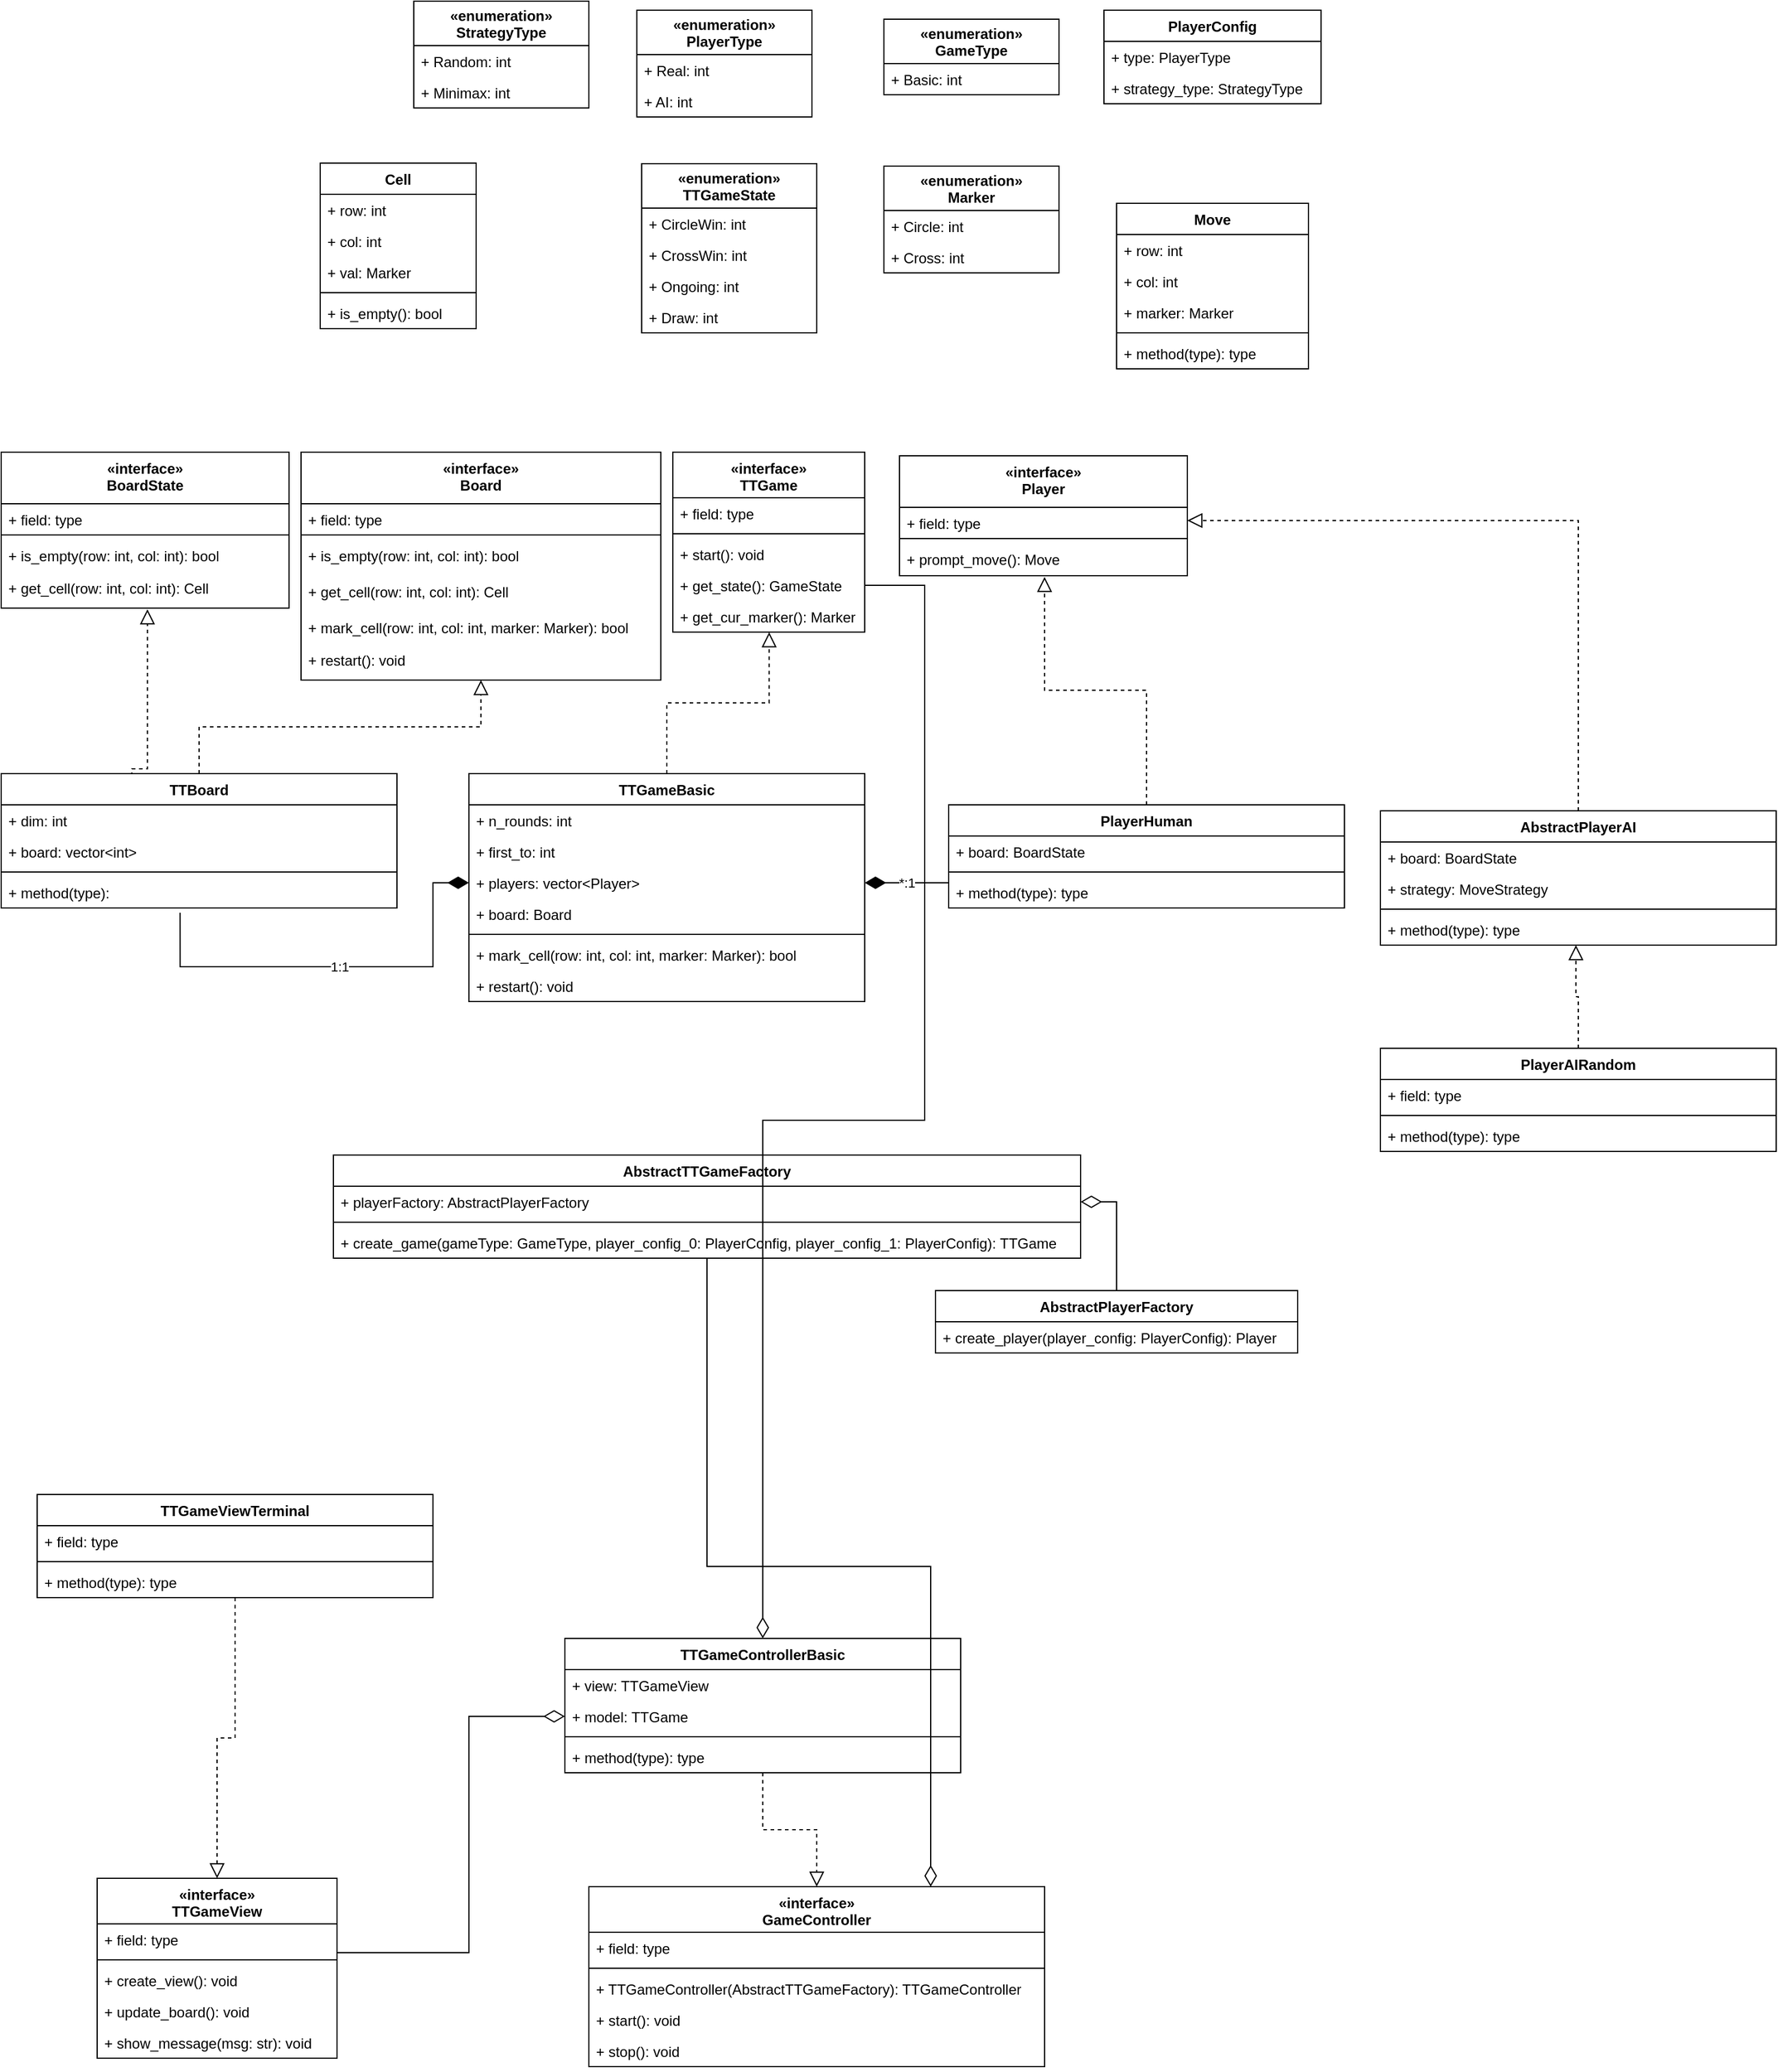 <mxfile version="10.6.7" type="device"><diagram id="muYtkYWCr4Nsxuu-1fmS" name="Page-1"><mxGraphModel dx="1394" dy="2560" grid="1" gridSize="10" guides="1" tooltips="1" connect="1" arrows="1" fold="1" page="1" pageScale="1" pageWidth="1169" pageHeight="1654" math="0" shadow="0"><root><mxCell id="0"/><mxCell id="1" parent="0"/><mxCell id="WsoBpdNlPGgva_0eNrBQ-16" value="«interface»&#10;Board" style="swimlane;fontStyle=1;align=center;verticalAlign=top;childLayout=stackLayout;horizontal=1;startSize=43;horizontalStack=0;resizeParent=1;resizeParentMax=0;resizeLast=0;collapsible=1;marginBottom=0;" vertex="1" parent="1"><mxGeometry x="260" y="11" width="300" height="190" as="geometry"/></mxCell><mxCell id="WsoBpdNlPGgva_0eNrBQ-17" value="+ field: type" style="text;strokeColor=none;fillColor=none;align=left;verticalAlign=top;spacingLeft=4;spacingRight=4;overflow=hidden;rotatable=0;points=[[0,0.5],[1,0.5]];portConstraint=eastwest;" vertex="1" parent="WsoBpdNlPGgva_0eNrBQ-16"><mxGeometry y="43" width="300" height="22" as="geometry"/></mxCell><mxCell id="WsoBpdNlPGgva_0eNrBQ-18" value="" style="line;strokeWidth=1;fillColor=none;align=left;verticalAlign=middle;spacingTop=-1;spacingLeft=3;spacingRight=3;rotatable=0;labelPosition=right;points=[];portConstraint=eastwest;" vertex="1" parent="WsoBpdNlPGgva_0eNrBQ-16"><mxGeometry y="65" width="300" height="8" as="geometry"/></mxCell><mxCell id="WsoBpdNlPGgva_0eNrBQ-109" value="+ is_empty(row: int, col: int): bool&#10;" style="text;strokeColor=none;fillColor=none;align=left;verticalAlign=top;spacingLeft=4;spacingRight=4;overflow=hidden;rotatable=0;points=[[0,0.5],[1,0.5]];portConstraint=eastwest;" vertex="1" parent="WsoBpdNlPGgva_0eNrBQ-16"><mxGeometry y="73" width="300" height="30" as="geometry"/></mxCell><mxCell id="WsoBpdNlPGgva_0eNrBQ-108" value="+ get_cell(row: int, col: int): Cell&#10;" style="text;strokeColor=none;fillColor=none;align=left;verticalAlign=top;spacingLeft=4;spacingRight=4;overflow=hidden;rotatable=0;points=[[0,0.5],[1,0.5]];portConstraint=eastwest;" vertex="1" parent="WsoBpdNlPGgva_0eNrBQ-16"><mxGeometry y="103" width="300" height="30" as="geometry"/></mxCell><mxCell id="WsoBpdNlPGgva_0eNrBQ-19" value="+ mark_cell(row: int, col: int, marker: Marker): bool&#10;" style="text;strokeColor=none;fillColor=none;align=left;verticalAlign=top;spacingLeft=4;spacingRight=4;overflow=hidden;rotatable=0;points=[[0,0.5],[1,0.5]];portConstraint=eastwest;" vertex="1" parent="WsoBpdNlPGgva_0eNrBQ-16"><mxGeometry y="133" width="300" height="27" as="geometry"/></mxCell><mxCell id="WsoBpdNlPGgva_0eNrBQ-35" value="+ restart(): void&#10;" style="text;strokeColor=none;fillColor=none;align=left;verticalAlign=top;spacingLeft=4;spacingRight=4;overflow=hidden;rotatable=0;points=[[0,0.5],[1,0.5]];portConstraint=eastwest;" vertex="1" parent="WsoBpdNlPGgva_0eNrBQ-16"><mxGeometry y="160" width="300" height="30" as="geometry"/></mxCell><mxCell id="WsoBpdNlPGgva_0eNrBQ-20" value="«enumeration»&#10;Marker" style="swimlane;fontStyle=1;childLayout=stackLayout;horizontal=1;startSize=37;fillColor=none;horizontalStack=0;resizeParent=1;resizeParentMax=0;resizeLast=0;collapsible=1;marginBottom=0;" vertex="1" parent="1"><mxGeometry x="746" y="-227.529" width="146" height="89" as="geometry"><mxRectangle x="540" y="22.471" width="150" height="37" as="alternateBounds"/></mxGeometry></mxCell><mxCell id="WsoBpdNlPGgva_0eNrBQ-21" value="+ Circle: int" style="text;strokeColor=none;fillColor=none;align=left;verticalAlign=top;spacingLeft=4;spacingRight=4;overflow=hidden;rotatable=0;points=[[0,0.5],[1,0.5]];portConstraint=eastwest;" vertex="1" parent="WsoBpdNlPGgva_0eNrBQ-20"><mxGeometry y="37" width="146" height="26" as="geometry"/></mxCell><mxCell id="WsoBpdNlPGgva_0eNrBQ-22" value="+ Cross: int" style="text;strokeColor=none;fillColor=none;align=left;verticalAlign=top;spacingLeft=4;spacingRight=4;overflow=hidden;rotatable=0;points=[[0,0.5],[1,0.5]];portConstraint=eastwest;" vertex="1" parent="WsoBpdNlPGgva_0eNrBQ-20"><mxGeometry y="63" width="146" height="26" as="geometry"/></mxCell><mxCell id="WsoBpdNlPGgva_0eNrBQ-48" style="edgeStyle=orthogonalEdgeStyle;rounded=0;orthogonalLoop=1;jettySize=auto;html=1;endArrow=block;endFill=0;strokeWidth=1;dashed=1;endSize=10;" edge="1" parent="1" source="WsoBpdNlPGgva_0eNrBQ-36" target="WsoBpdNlPGgva_0eNrBQ-16"><mxGeometry relative="1" as="geometry"/></mxCell><mxCell id="WsoBpdNlPGgva_0eNrBQ-107" style="edgeStyle=orthogonalEdgeStyle;rounded=0;orthogonalLoop=1;jettySize=auto;html=1;entryX=0.508;entryY=1.033;entryDx=0;entryDy=0;entryPerimeter=0;dashed=1;endArrow=block;endFill=0;endSize=10;strokeWidth=1;exitX=0.33;exitY=0.018;exitDx=0;exitDy=0;exitPerimeter=0;" edge="1" parent="1" source="WsoBpdNlPGgva_0eNrBQ-36" target="WsoBpdNlPGgva_0eNrBQ-96"><mxGeometry relative="1" as="geometry"><mxPoint x="175" y="520" as="sourcePoint"/><Array as="points"><mxPoint x="132" y="275"/></Array></mxGeometry></mxCell><mxCell id="WsoBpdNlPGgva_0eNrBQ-36" value="TTBoard" style="swimlane;fontStyle=1;align=center;verticalAlign=top;childLayout=stackLayout;horizontal=1;startSize=26;horizontalStack=0;resizeParent=1;resizeParentMax=0;resizeLast=0;collapsible=1;marginBottom=0;" vertex="1" parent="1"><mxGeometry x="10" y="279" width="330" height="112" as="geometry"/></mxCell><mxCell id="WsoBpdNlPGgva_0eNrBQ-37" value="+ dim: int&#10;" style="text;strokeColor=none;fillColor=none;align=left;verticalAlign=top;spacingLeft=4;spacingRight=4;overflow=hidden;rotatable=0;points=[[0,0.5],[1,0.5]];portConstraint=eastwest;" vertex="1" parent="WsoBpdNlPGgva_0eNrBQ-36"><mxGeometry y="26" width="330" height="26" as="geometry"/></mxCell><mxCell id="WsoBpdNlPGgva_0eNrBQ-51" value="+ board: vector&lt;int&gt;&#10;" style="text;strokeColor=none;fillColor=none;align=left;verticalAlign=top;spacingLeft=4;spacingRight=4;overflow=hidden;rotatable=0;points=[[0,0.5],[1,0.5]];portConstraint=eastwest;" vertex="1" parent="WsoBpdNlPGgva_0eNrBQ-36"><mxGeometry y="52" width="330" height="26" as="geometry"/></mxCell><mxCell id="WsoBpdNlPGgva_0eNrBQ-38" value="" style="line;strokeWidth=1;fillColor=none;align=left;verticalAlign=middle;spacingTop=-1;spacingLeft=3;spacingRight=3;rotatable=0;labelPosition=right;points=[];portConstraint=eastwest;" vertex="1" parent="WsoBpdNlPGgva_0eNrBQ-36"><mxGeometry y="78" width="330" height="8" as="geometry"/></mxCell><mxCell id="WsoBpdNlPGgva_0eNrBQ-41" value="+ method(type):" style="text;strokeColor=none;fillColor=none;align=left;verticalAlign=top;spacingLeft=4;spacingRight=4;overflow=hidden;rotatable=0;points=[[0,0.5],[1,0.5]];portConstraint=eastwest;" vertex="1" parent="WsoBpdNlPGgva_0eNrBQ-36"><mxGeometry y="86" width="330" height="26" as="geometry"/></mxCell><mxCell id="WsoBpdNlPGgva_0eNrBQ-43" value="«enumeration»&#10;TTGameState" style="swimlane;fontStyle=1;childLayout=stackLayout;horizontal=1;startSize=37;fillColor=none;horizontalStack=0;resizeParent=1;resizeParentMax=0;resizeLast=0;collapsible=1;marginBottom=0;" vertex="1" parent="1"><mxGeometry x="544" y="-229.5" width="146" height="141" as="geometry"><mxRectangle x="368" y="20.5" width="180" height="37" as="alternateBounds"/></mxGeometry></mxCell><mxCell id="WsoBpdNlPGgva_0eNrBQ-44" value="+ CircleWin: int" style="text;strokeColor=none;fillColor=none;align=left;verticalAlign=top;spacingLeft=4;spacingRight=4;overflow=hidden;rotatable=0;points=[[0,0.5],[1,0.5]];portConstraint=eastwest;" vertex="1" parent="WsoBpdNlPGgva_0eNrBQ-43"><mxGeometry y="37" width="146" height="26" as="geometry"/></mxCell><mxCell id="WsoBpdNlPGgva_0eNrBQ-45" value="+ CrossWin: int" style="text;strokeColor=none;fillColor=none;align=left;verticalAlign=top;spacingLeft=4;spacingRight=4;overflow=hidden;rotatable=0;points=[[0,0.5],[1,0.5]];portConstraint=eastwest;" vertex="1" parent="WsoBpdNlPGgva_0eNrBQ-43"><mxGeometry y="63" width="146" height="26" as="geometry"/></mxCell><mxCell id="WsoBpdNlPGgva_0eNrBQ-46" value="+ Ongoing: int" style="text;strokeColor=none;fillColor=none;align=left;verticalAlign=top;spacingLeft=4;spacingRight=4;overflow=hidden;rotatable=0;points=[[0,0.5],[1,0.5]];portConstraint=eastwest;" vertex="1" parent="WsoBpdNlPGgva_0eNrBQ-43"><mxGeometry y="89" width="146" height="26" as="geometry"/></mxCell><mxCell id="WsoBpdNlPGgva_0eNrBQ-47" value="+ Draw: int" style="text;strokeColor=none;fillColor=none;align=left;verticalAlign=top;spacingLeft=4;spacingRight=4;overflow=hidden;rotatable=0;points=[[0,0.5],[1,0.5]];portConstraint=eastwest;" vertex="1" parent="WsoBpdNlPGgva_0eNrBQ-43"><mxGeometry y="115" width="146" height="26" as="geometry"/></mxCell><mxCell id="WsoBpdNlPGgva_0eNrBQ-57" value="«interface»&#10;TTGame" style="swimlane;fontStyle=1;align=center;verticalAlign=top;childLayout=stackLayout;horizontal=1;startSize=38;horizontalStack=0;resizeParent=1;resizeParentMax=0;resizeLast=0;collapsible=1;marginBottom=0;" vertex="1" parent="1"><mxGeometry x="570" y="11" width="160" height="150" as="geometry"/></mxCell><mxCell id="WsoBpdNlPGgva_0eNrBQ-58" value="+ field: type" style="text;strokeColor=none;fillColor=none;align=left;verticalAlign=top;spacingLeft=4;spacingRight=4;overflow=hidden;rotatable=0;points=[[0,0.5],[1,0.5]];portConstraint=eastwest;" vertex="1" parent="WsoBpdNlPGgva_0eNrBQ-57"><mxGeometry y="38" width="160" height="26" as="geometry"/></mxCell><mxCell id="WsoBpdNlPGgva_0eNrBQ-59" value="" style="line;strokeWidth=1;fillColor=none;align=left;verticalAlign=middle;spacingTop=-1;spacingLeft=3;spacingRight=3;rotatable=0;labelPosition=right;points=[];portConstraint=eastwest;" vertex="1" parent="WsoBpdNlPGgva_0eNrBQ-57"><mxGeometry y="64" width="160" height="8" as="geometry"/></mxCell><mxCell id="WsoBpdNlPGgva_0eNrBQ-168" value="+ start(): void&#10;" style="text;strokeColor=none;fillColor=none;align=left;verticalAlign=top;spacingLeft=4;spacingRight=4;overflow=hidden;rotatable=0;points=[[0,0.5],[1,0.5]];portConstraint=eastwest;" vertex="1" parent="WsoBpdNlPGgva_0eNrBQ-57"><mxGeometry y="72" width="160" height="26" as="geometry"/></mxCell><mxCell id="WsoBpdNlPGgva_0eNrBQ-60" value="+ get_state(): GameState&#10;" style="text;strokeColor=none;fillColor=none;align=left;verticalAlign=top;spacingLeft=4;spacingRight=4;overflow=hidden;rotatable=0;points=[[0,0.5],[1,0.5]];portConstraint=eastwest;" vertex="1" parent="WsoBpdNlPGgva_0eNrBQ-57"><mxGeometry y="98" width="160" height="26" as="geometry"/></mxCell><mxCell id="WsoBpdNlPGgva_0eNrBQ-61" value="+ get_cur_marker(): Marker&#10;" style="text;strokeColor=none;fillColor=none;align=left;verticalAlign=top;spacingLeft=4;spacingRight=4;overflow=hidden;rotatable=0;points=[[0,0.5],[1,0.5]];portConstraint=eastwest;" vertex="1" parent="WsoBpdNlPGgva_0eNrBQ-57"><mxGeometry y="124" width="160" height="26" as="geometry"/></mxCell><mxCell id="WsoBpdNlPGgva_0eNrBQ-75" style="edgeStyle=orthogonalEdgeStyle;rounded=0;orthogonalLoop=1;jettySize=auto;html=1;entryX=0.502;entryY=1.006;entryDx=0;entryDy=0;entryPerimeter=0;endArrow=block;endFill=0;endSize=10;strokeWidth=1;dashed=1;" edge="1" parent="1" source="WsoBpdNlPGgva_0eNrBQ-65" target="WsoBpdNlPGgva_0eNrBQ-61"><mxGeometry relative="1" as="geometry"/></mxCell><mxCell id="WsoBpdNlPGgva_0eNrBQ-65" value="TTGameBasic" style="swimlane;fontStyle=1;align=center;verticalAlign=top;childLayout=stackLayout;horizontal=1;startSize=26;horizontalStack=0;resizeParent=1;resizeParentMax=0;resizeLast=0;collapsible=1;marginBottom=0;" vertex="1" parent="1"><mxGeometry x="400" y="279" width="330" height="190" as="geometry"/></mxCell><mxCell id="WsoBpdNlPGgva_0eNrBQ-66" value="+ n_rounds: int&#10;" style="text;strokeColor=none;fillColor=none;align=left;verticalAlign=top;spacingLeft=4;spacingRight=4;overflow=hidden;rotatable=0;points=[[0,0.5],[1,0.5]];portConstraint=eastwest;" vertex="1" parent="WsoBpdNlPGgva_0eNrBQ-65"><mxGeometry y="26" width="330" height="26" as="geometry"/></mxCell><mxCell id="WsoBpdNlPGgva_0eNrBQ-67" value="+ first_to: int&#10;" style="text;strokeColor=none;fillColor=none;align=left;verticalAlign=top;spacingLeft=4;spacingRight=4;overflow=hidden;rotatable=0;points=[[0,0.5],[1,0.5]];portConstraint=eastwest;" vertex="1" parent="WsoBpdNlPGgva_0eNrBQ-65"><mxGeometry y="52" width="330" height="26" as="geometry"/></mxCell><mxCell id="WsoBpdNlPGgva_0eNrBQ-71" value="+ players: vector&lt;Player&gt;&#10;" style="text;strokeColor=none;fillColor=none;align=left;verticalAlign=top;spacingLeft=4;spacingRight=4;overflow=hidden;rotatable=0;points=[[0,0.5],[1,0.5]];portConstraint=eastwest;" vertex="1" parent="WsoBpdNlPGgva_0eNrBQ-65"><mxGeometry y="78" width="330" height="26" as="geometry"/></mxCell><mxCell id="WsoBpdNlPGgva_0eNrBQ-72" value="+ board: Board&#10;" style="text;strokeColor=none;fillColor=none;align=left;verticalAlign=top;spacingLeft=4;spacingRight=4;overflow=hidden;rotatable=0;points=[[0,0.5],[1,0.5]];portConstraint=eastwest;" vertex="1" parent="WsoBpdNlPGgva_0eNrBQ-65"><mxGeometry y="104" width="330" height="26" as="geometry"/></mxCell><mxCell id="WsoBpdNlPGgva_0eNrBQ-68" value="" style="line;strokeWidth=1;fillColor=none;align=left;verticalAlign=middle;spacingTop=-1;spacingLeft=3;spacingRight=3;rotatable=0;labelPosition=right;points=[];portConstraint=eastwest;" vertex="1" parent="WsoBpdNlPGgva_0eNrBQ-65"><mxGeometry y="130" width="330" height="8" as="geometry"/></mxCell><mxCell id="WsoBpdNlPGgva_0eNrBQ-69" value="+ mark_cell(row: int, col: int, marker: Marker): bool" style="text;strokeColor=none;fillColor=none;align=left;verticalAlign=top;spacingLeft=4;spacingRight=4;overflow=hidden;rotatable=0;points=[[0,0.5],[1,0.5]];portConstraint=eastwest;" vertex="1" parent="WsoBpdNlPGgva_0eNrBQ-65"><mxGeometry y="138" width="330" height="26" as="geometry"/></mxCell><mxCell id="WsoBpdNlPGgva_0eNrBQ-70" value="+ restart(): void" style="text;strokeColor=none;fillColor=none;align=left;verticalAlign=top;spacingLeft=4;spacingRight=4;overflow=hidden;rotatable=0;points=[[0,0.5],[1,0.5]];portConstraint=eastwest;" vertex="1" parent="WsoBpdNlPGgva_0eNrBQ-65"><mxGeometry y="164" width="330" height="26" as="geometry"/></mxCell><mxCell id="WsoBpdNlPGgva_0eNrBQ-74" value="1:1" style="edgeStyle=orthogonalEdgeStyle;rounded=0;orthogonalLoop=1;jettySize=auto;html=1;entryX=0;entryY=0.5;entryDx=0;entryDy=0;endArrow=diamondThin;endFill=1;strokeWidth=1;endSize=15;exitX=0.452;exitY=1.154;exitDx=0;exitDy=0;exitPerimeter=0;" edge="1" parent="1" source="WsoBpdNlPGgva_0eNrBQ-41" target="WsoBpdNlPGgva_0eNrBQ-71"><mxGeometry relative="1" as="geometry"><mxPoint x="270" y="400" as="sourcePoint"/><Array as="points"><mxPoint x="159" y="440"/><mxPoint x="370" y="440"/><mxPoint x="370" y="370"/></Array></mxGeometry></mxCell><mxCell id="WsoBpdNlPGgva_0eNrBQ-159" style="edgeStyle=orthogonalEdgeStyle;rounded=0;orthogonalLoop=1;jettySize=auto;html=1;entryX=0;entryY=0.5;entryDx=0;entryDy=0;endArrow=diamondThin;endFill=0;endSize=15;strokeWidth=1;" edge="1" parent="1" source="WsoBpdNlPGgva_0eNrBQ-76" target="WsoBpdNlPGgva_0eNrBQ-145"><mxGeometry relative="1" as="geometry"><mxPoint x="480" y="971" as="targetPoint"/><Array as="points"><mxPoint x="400" y="1262"/><mxPoint x="400" y="1065"/></Array></mxGeometry></mxCell><mxCell id="WsoBpdNlPGgva_0eNrBQ-76" value="«interface»&#10;TTGameView" style="swimlane;fontStyle=1;align=center;verticalAlign=top;childLayout=stackLayout;horizontal=1;startSize=38;horizontalStack=0;resizeParent=1;resizeParentMax=0;resizeLast=0;collapsible=1;marginBottom=0;" vertex="1" parent="1"><mxGeometry x="90" y="1200" width="200" height="150" as="geometry"/></mxCell><mxCell id="WsoBpdNlPGgva_0eNrBQ-77" value="+ field: type" style="text;strokeColor=none;fillColor=none;align=left;verticalAlign=top;spacingLeft=4;spacingRight=4;overflow=hidden;rotatable=0;points=[[0,0.5],[1,0.5]];portConstraint=eastwest;" vertex="1" parent="WsoBpdNlPGgva_0eNrBQ-76"><mxGeometry y="38" width="200" height="26" as="geometry"/></mxCell><mxCell id="WsoBpdNlPGgva_0eNrBQ-78" value="" style="line;strokeWidth=1;fillColor=none;align=left;verticalAlign=middle;spacingTop=-1;spacingLeft=3;spacingRight=3;rotatable=0;labelPosition=right;points=[];portConstraint=eastwest;" vertex="1" parent="WsoBpdNlPGgva_0eNrBQ-76"><mxGeometry y="64" width="200" height="8" as="geometry"/></mxCell><mxCell id="WsoBpdNlPGgva_0eNrBQ-79" value="+ create_view(): void&#10;" style="text;strokeColor=none;fillColor=none;align=left;verticalAlign=top;spacingLeft=4;spacingRight=4;overflow=hidden;rotatable=0;points=[[0,0.5],[1,0.5]];portConstraint=eastwest;" vertex="1" parent="WsoBpdNlPGgva_0eNrBQ-76"><mxGeometry y="72" width="200" height="26" as="geometry"/></mxCell><mxCell id="WsoBpdNlPGgva_0eNrBQ-80" value="+ update_board(): void&#10;" style="text;strokeColor=none;fillColor=none;align=left;verticalAlign=top;spacingLeft=4;spacingRight=4;overflow=hidden;rotatable=0;points=[[0,0.5],[1,0.5]];portConstraint=eastwest;" vertex="1" parent="WsoBpdNlPGgva_0eNrBQ-76"><mxGeometry y="98" width="200" height="26" as="geometry"/></mxCell><mxCell id="WsoBpdNlPGgva_0eNrBQ-160" value="+ show_message(msg: str): void&#10;" style="text;strokeColor=none;fillColor=none;align=left;verticalAlign=top;spacingLeft=4;spacingRight=4;overflow=hidden;rotatable=0;points=[[0,0.5],[1,0.5]];portConstraint=eastwest;" vertex="1" parent="WsoBpdNlPGgva_0eNrBQ-76"><mxGeometry y="124" width="200" height="26" as="geometry"/></mxCell><mxCell id="WsoBpdNlPGgva_0eNrBQ-91" style="edgeStyle=orthogonalEdgeStyle;rounded=0;orthogonalLoop=1;jettySize=auto;html=1;entryX=0.5;entryY=0;entryDx=0;entryDy=0;endArrow=block;endFill=0;endSize=10;strokeWidth=1;dashed=1;" edge="1" parent="1" source="WsoBpdNlPGgva_0eNrBQ-83" target="WsoBpdNlPGgva_0eNrBQ-76"><mxGeometry relative="1" as="geometry"/></mxCell><mxCell id="WsoBpdNlPGgva_0eNrBQ-83" value="TTGameViewTerminal" style="swimlane;fontStyle=1;align=center;verticalAlign=top;childLayout=stackLayout;horizontal=1;startSize=26;horizontalStack=0;resizeParent=1;resizeParentMax=0;resizeLast=0;collapsible=1;marginBottom=0;" vertex="1" parent="1"><mxGeometry x="40" y="880" width="330" height="86" as="geometry"/></mxCell><mxCell id="WsoBpdNlPGgva_0eNrBQ-87" value="+ field: type&#10;" style="text;strokeColor=none;fillColor=none;align=left;verticalAlign=top;spacingLeft=4;spacingRight=4;overflow=hidden;rotatable=0;points=[[0,0.5],[1,0.5]];portConstraint=eastwest;" vertex="1" parent="WsoBpdNlPGgva_0eNrBQ-83"><mxGeometry y="26" width="330" height="26" as="geometry"/></mxCell><mxCell id="WsoBpdNlPGgva_0eNrBQ-88" value="" style="line;strokeWidth=1;fillColor=none;align=left;verticalAlign=middle;spacingTop=-1;spacingLeft=3;spacingRight=3;rotatable=0;labelPosition=right;points=[];portConstraint=eastwest;" vertex="1" parent="WsoBpdNlPGgva_0eNrBQ-83"><mxGeometry y="52" width="330" height="8" as="geometry"/></mxCell><mxCell id="WsoBpdNlPGgva_0eNrBQ-90" value="+ method(type): type" style="text;strokeColor=none;fillColor=none;align=left;verticalAlign=top;spacingLeft=4;spacingRight=4;overflow=hidden;rotatable=0;points=[[0,0.5],[1,0.5]];portConstraint=eastwest;" vertex="1" parent="WsoBpdNlPGgva_0eNrBQ-83"><mxGeometry y="60" width="330" height="26" as="geometry"/></mxCell><mxCell id="WsoBpdNlPGgva_0eNrBQ-92" value="«interface»&#10;BoardState" style="swimlane;fontStyle=1;align=center;verticalAlign=top;childLayout=stackLayout;horizontal=1;startSize=43;horizontalStack=0;resizeParent=1;resizeParentMax=0;resizeLast=0;collapsible=1;marginBottom=0;" vertex="1" parent="1"><mxGeometry x="10" y="11" width="240" height="130" as="geometry"/></mxCell><mxCell id="WsoBpdNlPGgva_0eNrBQ-93" value="+ field: type" style="text;strokeColor=none;fillColor=none;align=left;verticalAlign=top;spacingLeft=4;spacingRight=4;overflow=hidden;rotatable=0;points=[[0,0.5],[1,0.5]];portConstraint=eastwest;" vertex="1" parent="WsoBpdNlPGgva_0eNrBQ-92"><mxGeometry y="43" width="240" height="22" as="geometry"/></mxCell><mxCell id="WsoBpdNlPGgva_0eNrBQ-94" value="" style="line;strokeWidth=1;fillColor=none;align=left;verticalAlign=middle;spacingTop=-1;spacingLeft=3;spacingRight=3;rotatable=0;labelPosition=right;points=[];portConstraint=eastwest;" vertex="1" parent="WsoBpdNlPGgva_0eNrBQ-92"><mxGeometry y="65" width="240" height="8" as="geometry"/></mxCell><mxCell id="WsoBpdNlPGgva_0eNrBQ-95" value="+ is_empty(row: int, col: int): bool&#10;&#10;" style="text;strokeColor=none;fillColor=none;align=left;verticalAlign=top;spacingLeft=4;spacingRight=4;overflow=hidden;rotatable=0;points=[[0,0.5],[1,0.5]];portConstraint=eastwest;" vertex="1" parent="WsoBpdNlPGgva_0eNrBQ-92"><mxGeometry y="73" width="240" height="27" as="geometry"/></mxCell><mxCell id="WsoBpdNlPGgva_0eNrBQ-96" value="+ get_cell(row: int, col: int): Cell&#10;" style="text;strokeColor=none;fillColor=none;align=left;verticalAlign=top;spacingLeft=4;spacingRight=4;overflow=hidden;rotatable=0;points=[[0,0.5],[1,0.5]];portConstraint=eastwest;" vertex="1" parent="WsoBpdNlPGgva_0eNrBQ-92"><mxGeometry y="100" width="240" height="30" as="geometry"/></mxCell><mxCell id="WsoBpdNlPGgva_0eNrBQ-100" value="Cell" style="swimlane;fontStyle=1;align=center;verticalAlign=top;childLayout=stackLayout;horizontal=1;startSize=26;horizontalStack=0;resizeParent=1;resizeParentMax=0;resizeLast=0;collapsible=1;marginBottom=0;" vertex="1" parent="1"><mxGeometry x="276" y="-230" width="130" height="138" as="geometry"/></mxCell><mxCell id="WsoBpdNlPGgva_0eNrBQ-101" value="+ row: int&#10;" style="text;strokeColor=none;fillColor=none;align=left;verticalAlign=top;spacingLeft=4;spacingRight=4;overflow=hidden;rotatable=0;points=[[0,0.5],[1,0.5]];portConstraint=eastwest;" vertex="1" parent="WsoBpdNlPGgva_0eNrBQ-100"><mxGeometry y="26" width="130" height="26" as="geometry"/></mxCell><mxCell id="WsoBpdNlPGgva_0eNrBQ-102" value="+ col: int&#10;" style="text;strokeColor=none;fillColor=none;align=left;verticalAlign=top;spacingLeft=4;spacingRight=4;overflow=hidden;rotatable=0;points=[[0,0.5],[1,0.5]];portConstraint=eastwest;" vertex="1" parent="WsoBpdNlPGgva_0eNrBQ-100"><mxGeometry y="52" width="130" height="26" as="geometry"/></mxCell><mxCell id="WsoBpdNlPGgva_0eNrBQ-106" value="+ val: Marker&#10;" style="text;strokeColor=none;fillColor=none;align=left;verticalAlign=top;spacingLeft=4;spacingRight=4;overflow=hidden;rotatable=0;points=[[0,0.5],[1,0.5]];portConstraint=eastwest;" vertex="1" parent="WsoBpdNlPGgva_0eNrBQ-100"><mxGeometry y="78" width="130" height="26" as="geometry"/></mxCell><mxCell id="WsoBpdNlPGgva_0eNrBQ-103" value="" style="line;strokeWidth=1;fillColor=none;align=left;verticalAlign=middle;spacingTop=-1;spacingLeft=3;spacingRight=3;rotatable=0;labelPosition=right;points=[];portConstraint=eastwest;" vertex="1" parent="WsoBpdNlPGgva_0eNrBQ-100"><mxGeometry y="104" width="130" height="8" as="geometry"/></mxCell><mxCell id="WsoBpdNlPGgva_0eNrBQ-104" value="+ is_empty(): bool" style="text;strokeColor=none;fillColor=none;align=left;verticalAlign=top;spacingLeft=4;spacingRight=4;overflow=hidden;rotatable=0;points=[[0,0.5],[1,0.5]];portConstraint=eastwest;" vertex="1" parent="WsoBpdNlPGgva_0eNrBQ-100"><mxGeometry y="112" width="130" height="26" as="geometry"/></mxCell><mxCell id="WsoBpdNlPGgva_0eNrBQ-110" value="«interface»&#10;Player" style="swimlane;fontStyle=1;align=center;verticalAlign=top;childLayout=stackLayout;horizontal=1;startSize=43;horizontalStack=0;resizeParent=1;resizeParentMax=0;resizeLast=0;collapsible=1;marginBottom=0;" vertex="1" parent="1"><mxGeometry x="759" y="14" width="240" height="100" as="geometry"/></mxCell><mxCell id="WsoBpdNlPGgva_0eNrBQ-111" value="+ field: type" style="text;strokeColor=none;fillColor=none;align=left;verticalAlign=top;spacingLeft=4;spacingRight=4;overflow=hidden;rotatable=0;points=[[0,0.5],[1,0.5]];portConstraint=eastwest;" vertex="1" parent="WsoBpdNlPGgva_0eNrBQ-110"><mxGeometry y="43" width="240" height="22" as="geometry"/></mxCell><mxCell id="WsoBpdNlPGgva_0eNrBQ-112" value="" style="line;strokeWidth=1;fillColor=none;align=left;verticalAlign=middle;spacingTop=-1;spacingLeft=3;spacingRight=3;rotatable=0;labelPosition=right;points=[];portConstraint=eastwest;" vertex="1" parent="WsoBpdNlPGgva_0eNrBQ-110"><mxGeometry y="65" width="240" height="8" as="geometry"/></mxCell><mxCell id="WsoBpdNlPGgva_0eNrBQ-113" value="+ prompt_move(): Move&#10;" style="text;strokeColor=none;fillColor=none;align=left;verticalAlign=top;spacingLeft=4;spacingRight=4;overflow=hidden;rotatable=0;points=[[0,0.5],[1,0.5]];portConstraint=eastwest;" vertex="1" parent="WsoBpdNlPGgva_0eNrBQ-110"><mxGeometry y="73" width="240" height="27" as="geometry"/></mxCell><mxCell id="WsoBpdNlPGgva_0eNrBQ-130" style="edgeStyle=orthogonalEdgeStyle;rounded=0;orthogonalLoop=1;jettySize=auto;html=1;entryX=0.504;entryY=1.037;entryDx=0;entryDy=0;entryPerimeter=0;dashed=1;endArrow=block;endFill=0;endSize=10;strokeWidth=1;" edge="1" parent="1" source="WsoBpdNlPGgva_0eNrBQ-122" target="WsoBpdNlPGgva_0eNrBQ-113"><mxGeometry relative="1" as="geometry"/></mxCell><mxCell id="WsoBpdNlPGgva_0eNrBQ-122" value="PlayerHuman" style="swimlane;fontStyle=1;align=center;verticalAlign=top;childLayout=stackLayout;horizontal=1;startSize=26;horizontalStack=0;resizeParent=1;resizeParentMax=0;resizeLast=0;collapsible=1;marginBottom=0;" vertex="1" parent="1"><mxGeometry x="800" y="305" width="330" height="86" as="geometry"/></mxCell><mxCell id="WsoBpdNlPGgva_0eNrBQ-126" value="+ board: BoardState&#10;" style="text;strokeColor=none;fillColor=none;align=left;verticalAlign=top;spacingLeft=4;spacingRight=4;overflow=hidden;rotatable=0;points=[[0,0.5],[1,0.5]];portConstraint=eastwest;" vertex="1" parent="WsoBpdNlPGgva_0eNrBQ-122"><mxGeometry y="26" width="330" height="26" as="geometry"/></mxCell><mxCell id="WsoBpdNlPGgva_0eNrBQ-127" value="" style="line;strokeWidth=1;fillColor=none;align=left;verticalAlign=middle;spacingTop=-1;spacingLeft=3;spacingRight=3;rotatable=0;labelPosition=right;points=[];portConstraint=eastwest;" vertex="1" parent="WsoBpdNlPGgva_0eNrBQ-122"><mxGeometry y="52" width="330" height="8" as="geometry"/></mxCell><mxCell id="WsoBpdNlPGgva_0eNrBQ-128" value="+ method(type): type" style="text;strokeColor=none;fillColor=none;align=left;verticalAlign=top;spacingLeft=4;spacingRight=4;overflow=hidden;rotatable=0;points=[[0,0.5],[1,0.5]];portConstraint=eastwest;" vertex="1" parent="WsoBpdNlPGgva_0eNrBQ-122"><mxGeometry y="60" width="330" height="26" as="geometry"/></mxCell><mxCell id="WsoBpdNlPGgva_0eNrBQ-131" value="*:1" style="edgeStyle=orthogonalEdgeStyle;rounded=0;orthogonalLoop=1;jettySize=auto;html=1;entryX=1;entryY=0.5;entryDx=0;entryDy=0;endArrow=diamondThin;endFill=1;endSize=15;strokeWidth=1;" edge="1" parent="1" source="WsoBpdNlPGgva_0eNrBQ-128" target="WsoBpdNlPGgva_0eNrBQ-71"><mxGeometry relative="1" as="geometry"><Array as="points"><mxPoint x="800" y="370"/></Array></mxGeometry></mxCell><mxCell id="WsoBpdNlPGgva_0eNrBQ-133" value="«interface»&#10;GameController" style="swimlane;fontStyle=1;align=center;verticalAlign=top;childLayout=stackLayout;horizontal=1;startSize=38;horizontalStack=0;resizeParent=1;resizeParentMax=0;resizeLast=0;collapsible=1;marginBottom=0;" vertex="1" parent="1"><mxGeometry x="500" y="1207" width="380" height="150" as="geometry"/></mxCell><mxCell id="WsoBpdNlPGgva_0eNrBQ-134" value="+ field: type" style="text;strokeColor=none;fillColor=none;align=left;verticalAlign=top;spacingLeft=4;spacingRight=4;overflow=hidden;rotatable=0;points=[[0,0.5],[1,0.5]];portConstraint=eastwest;" vertex="1" parent="WsoBpdNlPGgva_0eNrBQ-133"><mxGeometry y="38" width="380" height="26" as="geometry"/></mxCell><mxCell id="WsoBpdNlPGgva_0eNrBQ-135" value="" style="line;strokeWidth=1;fillColor=none;align=left;verticalAlign=middle;spacingTop=-1;spacingLeft=3;spacingRight=3;rotatable=0;labelPosition=right;points=[];portConstraint=eastwest;" vertex="1" parent="WsoBpdNlPGgva_0eNrBQ-133"><mxGeometry y="64" width="380" height="8" as="geometry"/></mxCell><mxCell id="WsoBpdNlPGgva_0eNrBQ-166" value="+ TTGameController(AbstractTTGameFactory): TTGameController&#10;" style="text;strokeColor=none;fillColor=none;align=left;verticalAlign=top;spacingLeft=4;spacingRight=4;overflow=hidden;rotatable=0;points=[[0,0.5],[1,0.5]];portConstraint=eastwest;" vertex="1" parent="WsoBpdNlPGgva_0eNrBQ-133"><mxGeometry y="72" width="380" height="26" as="geometry"/></mxCell><mxCell id="WsoBpdNlPGgva_0eNrBQ-167" value="+ start(): void&#10;" style="text;strokeColor=none;fillColor=none;align=left;verticalAlign=top;spacingLeft=4;spacingRight=4;overflow=hidden;rotatable=0;points=[[0,0.5],[1,0.5]];portConstraint=eastwest;" vertex="1" parent="WsoBpdNlPGgva_0eNrBQ-133"><mxGeometry y="98" width="380" height="26" as="geometry"/></mxCell><mxCell id="WsoBpdNlPGgva_0eNrBQ-137" value="+ stop(): void&#10;" style="text;strokeColor=none;fillColor=none;align=left;verticalAlign=top;spacingLeft=4;spacingRight=4;overflow=hidden;rotatable=0;points=[[0,0.5],[1,0.5]];portConstraint=eastwest;" vertex="1" parent="WsoBpdNlPGgva_0eNrBQ-133"><mxGeometry y="124" width="380" height="26" as="geometry"/></mxCell><mxCell id="WsoBpdNlPGgva_0eNrBQ-143" style="edgeStyle=orthogonalEdgeStyle;rounded=0;orthogonalLoop=1;jettySize=auto;html=1;entryX=0.5;entryY=0;entryDx=0;entryDy=0;endArrow=block;endFill=0;endSize=10;strokeWidth=1;dashed=1;" edge="1" parent="1" source="WsoBpdNlPGgva_0eNrBQ-138" target="WsoBpdNlPGgva_0eNrBQ-133"><mxGeometry relative="1" as="geometry"/></mxCell><mxCell id="WsoBpdNlPGgva_0eNrBQ-138" value="TTGameControllerBasic" style="swimlane;fontStyle=1;align=center;verticalAlign=top;childLayout=stackLayout;horizontal=1;startSize=26;horizontalStack=0;resizeParent=1;resizeParentMax=0;resizeLast=0;collapsible=1;marginBottom=0;" vertex="1" parent="1"><mxGeometry x="480" y="1000" width="330" height="112" as="geometry"/></mxCell><mxCell id="WsoBpdNlPGgva_0eNrBQ-139" value="+ view: TTGameView&#10;" style="text;strokeColor=none;fillColor=none;align=left;verticalAlign=top;spacingLeft=4;spacingRight=4;overflow=hidden;rotatable=0;points=[[0,0.5],[1,0.5]];portConstraint=eastwest;" vertex="1" parent="WsoBpdNlPGgva_0eNrBQ-138"><mxGeometry y="26" width="330" height="26" as="geometry"/></mxCell><mxCell id="WsoBpdNlPGgva_0eNrBQ-145" value="+ model: TTGame&#10;" style="text;strokeColor=none;fillColor=none;align=left;verticalAlign=top;spacingLeft=4;spacingRight=4;overflow=hidden;rotatable=0;points=[[0,0.5],[1,0.5]];portConstraint=eastwest;" vertex="1" parent="WsoBpdNlPGgva_0eNrBQ-138"><mxGeometry y="52" width="330" height="26" as="geometry"/></mxCell><mxCell id="WsoBpdNlPGgva_0eNrBQ-140" value="" style="line;strokeWidth=1;fillColor=none;align=left;verticalAlign=middle;spacingTop=-1;spacingLeft=3;spacingRight=3;rotatable=0;labelPosition=right;points=[];portConstraint=eastwest;" vertex="1" parent="WsoBpdNlPGgva_0eNrBQ-138"><mxGeometry y="78" width="330" height="8" as="geometry"/></mxCell><mxCell id="WsoBpdNlPGgva_0eNrBQ-161" value="+ method(type): type" style="text;strokeColor=none;fillColor=none;align=left;verticalAlign=top;spacingLeft=4;spacingRight=4;overflow=hidden;rotatable=0;points=[[0,0.5],[1,0.5]];portConstraint=eastwest;" vertex="1" parent="WsoBpdNlPGgva_0eNrBQ-138"><mxGeometry y="86" width="330" height="26" as="geometry"/></mxCell><mxCell id="WsoBpdNlPGgva_0eNrBQ-151" value="Move" style="swimlane;fontStyle=1;align=center;verticalAlign=top;childLayout=stackLayout;horizontal=1;startSize=26;horizontalStack=0;resizeParent=1;resizeParentMax=0;resizeLast=0;collapsible=1;marginBottom=0;" vertex="1" parent="1"><mxGeometry x="940" y="-196.5" width="160" height="138" as="geometry"/></mxCell><mxCell id="WsoBpdNlPGgva_0eNrBQ-152" value="+ row: int&#10;" style="text;strokeColor=none;fillColor=none;align=left;verticalAlign=top;spacingLeft=4;spacingRight=4;overflow=hidden;rotatable=0;points=[[0,0.5],[1,0.5]];portConstraint=eastwest;" vertex="1" parent="WsoBpdNlPGgva_0eNrBQ-151"><mxGeometry y="26" width="160" height="26" as="geometry"/></mxCell><mxCell id="WsoBpdNlPGgva_0eNrBQ-155" value="+ col: int&#10;" style="text;strokeColor=none;fillColor=none;align=left;verticalAlign=top;spacingLeft=4;spacingRight=4;overflow=hidden;rotatable=0;points=[[0,0.5],[1,0.5]];portConstraint=eastwest;" vertex="1" parent="WsoBpdNlPGgva_0eNrBQ-151"><mxGeometry y="52" width="160" height="26" as="geometry"/></mxCell><mxCell id="WsoBpdNlPGgva_0eNrBQ-156" value="+ marker: Marker&#10;" style="text;strokeColor=none;fillColor=none;align=left;verticalAlign=top;spacingLeft=4;spacingRight=4;overflow=hidden;rotatable=0;points=[[0,0.5],[1,0.5]];portConstraint=eastwest;" vertex="1" parent="WsoBpdNlPGgva_0eNrBQ-151"><mxGeometry y="78" width="160" height="26" as="geometry"/></mxCell><mxCell id="WsoBpdNlPGgva_0eNrBQ-153" value="" style="line;strokeWidth=1;fillColor=none;align=left;verticalAlign=middle;spacingTop=-1;spacingLeft=3;spacingRight=3;rotatable=0;labelPosition=right;points=[];portConstraint=eastwest;" vertex="1" parent="WsoBpdNlPGgva_0eNrBQ-151"><mxGeometry y="104" width="160" height="8" as="geometry"/></mxCell><mxCell id="WsoBpdNlPGgva_0eNrBQ-154" value="+ method(type): type" style="text;strokeColor=none;fillColor=none;align=left;verticalAlign=top;spacingLeft=4;spacingRight=4;overflow=hidden;rotatable=0;points=[[0,0.5],[1,0.5]];portConstraint=eastwest;" vertex="1" parent="WsoBpdNlPGgva_0eNrBQ-151"><mxGeometry y="112" width="160" height="26" as="geometry"/></mxCell><mxCell id="WsoBpdNlPGgva_0eNrBQ-174" style="edgeStyle=orthogonalEdgeStyle;rounded=0;orthogonalLoop=1;jettySize=auto;html=1;entryX=1;entryY=0.5;entryDx=0;entryDy=0;endArrow=block;endFill=0;endSize=10;strokeWidth=1;dashed=1;" edge="1" parent="1" source="WsoBpdNlPGgva_0eNrBQ-170" target="WsoBpdNlPGgva_0eNrBQ-111"><mxGeometry relative="1" as="geometry"/></mxCell><mxCell id="WsoBpdNlPGgva_0eNrBQ-170" value="AbstractPlayerAI" style="swimlane;fontStyle=1;align=center;verticalAlign=top;childLayout=stackLayout;horizontal=1;startSize=26;horizontalStack=0;resizeParent=1;resizeParentMax=0;resizeLast=0;collapsible=1;marginBottom=0;" vertex="1" parent="1"><mxGeometry x="1160" y="310" width="330" height="112" as="geometry"/></mxCell><mxCell id="WsoBpdNlPGgva_0eNrBQ-175" value="+ board: BoardState&#10;" style="text;strokeColor=none;fillColor=none;align=left;verticalAlign=top;spacingLeft=4;spacingRight=4;overflow=hidden;rotatable=0;points=[[0,0.5],[1,0.5]];portConstraint=eastwest;" vertex="1" parent="WsoBpdNlPGgva_0eNrBQ-170"><mxGeometry y="26" width="330" height="26" as="geometry"/></mxCell><mxCell id="WsoBpdNlPGgva_0eNrBQ-171" value="+ strategy: MoveStrategy&#10;" style="text;strokeColor=none;fillColor=none;align=left;verticalAlign=top;spacingLeft=4;spacingRight=4;overflow=hidden;rotatable=0;points=[[0,0.5],[1,0.5]];portConstraint=eastwest;" vertex="1" parent="WsoBpdNlPGgva_0eNrBQ-170"><mxGeometry y="52" width="330" height="26" as="geometry"/></mxCell><mxCell id="WsoBpdNlPGgva_0eNrBQ-172" value="" style="line;strokeWidth=1;fillColor=none;align=left;verticalAlign=middle;spacingTop=-1;spacingLeft=3;spacingRight=3;rotatable=0;labelPosition=right;points=[];portConstraint=eastwest;" vertex="1" parent="WsoBpdNlPGgva_0eNrBQ-170"><mxGeometry y="78" width="330" height="8" as="geometry"/></mxCell><mxCell id="WsoBpdNlPGgva_0eNrBQ-173" value="+ method(type): type" style="text;strokeColor=none;fillColor=none;align=left;verticalAlign=top;spacingLeft=4;spacingRight=4;overflow=hidden;rotatable=0;points=[[0,0.5],[1,0.5]];portConstraint=eastwest;" vertex="1" parent="WsoBpdNlPGgva_0eNrBQ-170"><mxGeometry y="86" width="330" height="26" as="geometry"/></mxCell><mxCell id="WsoBpdNlPGgva_0eNrBQ-181" style="edgeStyle=orthogonalEdgeStyle;rounded=0;orthogonalLoop=1;jettySize=auto;html=1;entryX=0.494;entryY=1;entryDx=0;entryDy=0;entryPerimeter=0;dashed=1;endArrow=block;endFill=0;endSize=10;strokeWidth=1;" edge="1" parent="1" source="WsoBpdNlPGgva_0eNrBQ-176" target="WsoBpdNlPGgva_0eNrBQ-173"><mxGeometry relative="1" as="geometry"/></mxCell><mxCell id="WsoBpdNlPGgva_0eNrBQ-176" value="PlayerAIRandom" style="swimlane;fontStyle=1;align=center;verticalAlign=top;childLayout=stackLayout;horizontal=1;startSize=26;horizontalStack=0;resizeParent=1;resizeParentMax=0;resizeLast=0;collapsible=1;marginBottom=0;" vertex="1" parent="1"><mxGeometry x="1160" y="508" width="330" height="86" as="geometry"><mxRectangle x="1160" y="508" width="120" height="26" as="alternateBounds"/></mxGeometry></mxCell><mxCell id="WsoBpdNlPGgva_0eNrBQ-177" value="+ field: type&#10;" style="text;strokeColor=none;fillColor=none;align=left;verticalAlign=top;spacingLeft=4;spacingRight=4;overflow=hidden;rotatable=0;points=[[0,0.5],[1,0.5]];portConstraint=eastwest;" vertex="1" parent="WsoBpdNlPGgva_0eNrBQ-176"><mxGeometry y="26" width="330" height="26" as="geometry"/></mxCell><mxCell id="WsoBpdNlPGgva_0eNrBQ-179" value="" style="line;strokeWidth=1;fillColor=none;align=left;verticalAlign=middle;spacingTop=-1;spacingLeft=3;spacingRight=3;rotatable=0;labelPosition=right;points=[];portConstraint=eastwest;" vertex="1" parent="WsoBpdNlPGgva_0eNrBQ-176"><mxGeometry y="52" width="330" height="8" as="geometry"/></mxCell><mxCell id="WsoBpdNlPGgva_0eNrBQ-180" value="+ method(type): type" style="text;strokeColor=none;fillColor=none;align=left;verticalAlign=top;spacingLeft=4;spacingRight=4;overflow=hidden;rotatable=0;points=[[0,0.5],[1,0.5]];portConstraint=eastwest;" vertex="1" parent="WsoBpdNlPGgva_0eNrBQ-176"><mxGeometry y="60" width="330" height="26" as="geometry"/></mxCell><mxCell id="WsoBpdNlPGgva_0eNrBQ-192" style="edgeStyle=orthogonalEdgeStyle;rounded=0;orthogonalLoop=1;jettySize=auto;html=1;entryX=0.75;entryY=0;entryDx=0;entryDy=0;endArrow=diamondThin;endFill=0;endSize=15;strokeWidth=1;" edge="1" parent="1" source="WsoBpdNlPGgva_0eNrBQ-182" target="WsoBpdNlPGgva_0eNrBQ-133"><mxGeometry relative="1" as="geometry"/></mxCell><mxCell id="WsoBpdNlPGgva_0eNrBQ-182" value="AbstractTTGameFactory" style="swimlane;fontStyle=1;align=center;verticalAlign=top;childLayout=stackLayout;horizontal=1;startSize=26;horizontalStack=0;resizeParent=1;resizeParentMax=0;resizeLast=0;collapsible=1;marginBottom=0;" vertex="1" parent="1"><mxGeometry x="287" y="597" width="623" height="86" as="geometry"/></mxCell><mxCell id="WsoBpdNlPGgva_0eNrBQ-183" value="+ playerFactory: AbstractPlayerFactory&#10;" style="text;strokeColor=none;fillColor=none;align=left;verticalAlign=top;spacingLeft=4;spacingRight=4;overflow=hidden;rotatable=0;points=[[0,0.5],[1,0.5]];portConstraint=eastwest;" vertex="1" parent="WsoBpdNlPGgva_0eNrBQ-182"><mxGeometry y="26" width="623" height="26" as="geometry"/></mxCell><mxCell id="WsoBpdNlPGgva_0eNrBQ-184" value="" style="line;strokeWidth=1;fillColor=none;align=left;verticalAlign=middle;spacingTop=-1;spacingLeft=3;spacingRight=3;rotatable=0;labelPosition=right;points=[];portConstraint=eastwest;" vertex="1" parent="WsoBpdNlPGgva_0eNrBQ-182"><mxGeometry y="52" width="623" height="8" as="geometry"/></mxCell><mxCell id="WsoBpdNlPGgva_0eNrBQ-185" value="+ create_game(gameType: GameType, player_config_0: PlayerConfig, player_config_1: PlayerConfig): TTGame" style="text;strokeColor=none;fillColor=none;align=left;verticalAlign=top;spacingLeft=4;spacingRight=4;overflow=hidden;rotatable=0;points=[[0,0.5],[1,0.5]];portConstraint=eastwest;" vertex="1" parent="WsoBpdNlPGgva_0eNrBQ-182"><mxGeometry y="60" width="623" height="26" as="geometry"/></mxCell><mxCell id="WsoBpdNlPGgva_0eNrBQ-187" style="edgeStyle=orthogonalEdgeStyle;rounded=0;orthogonalLoop=1;jettySize=auto;html=1;entryX=0.5;entryY=0;entryDx=0;entryDy=0;endArrow=diamondThin;endFill=0;endSize=15;strokeWidth=1;" edge="1" parent="1" source="WsoBpdNlPGgva_0eNrBQ-60" target="WsoBpdNlPGgva_0eNrBQ-138"><mxGeometry relative="1" as="geometry"><Array as="points"><mxPoint x="780" y="122"/><mxPoint x="780" y="568"/><mxPoint x="645" y="568"/></Array></mxGeometry></mxCell><mxCell id="WsoBpdNlPGgva_0eNrBQ-193" style="edgeStyle=orthogonalEdgeStyle;rounded=0;orthogonalLoop=1;jettySize=auto;html=1;entryX=1;entryY=0.5;entryDx=0;entryDy=0;endArrow=diamondThin;endFill=0;endSize=15;strokeWidth=1;" edge="1" parent="1" source="WsoBpdNlPGgva_0eNrBQ-188" target="WsoBpdNlPGgva_0eNrBQ-183"><mxGeometry relative="1" as="geometry"/></mxCell><mxCell id="WsoBpdNlPGgva_0eNrBQ-188" value="AbstractPlayerFactory" style="swimlane;fontStyle=1;align=center;verticalAlign=top;childLayout=stackLayout;horizontal=1;startSize=26;horizontalStack=0;resizeParent=1;resizeParentMax=0;resizeLast=0;collapsible=1;marginBottom=0;" vertex="1" parent="1"><mxGeometry x="789" y="710" width="302" height="52" as="geometry"/></mxCell><mxCell id="WsoBpdNlPGgva_0eNrBQ-191" value="+ create_player(player_config: PlayerConfig): Player" style="text;strokeColor=none;fillColor=none;align=left;verticalAlign=top;spacingLeft=4;spacingRight=4;overflow=hidden;rotatable=0;points=[[0,0.5],[1,0.5]];portConstraint=eastwest;" vertex="1" parent="WsoBpdNlPGgva_0eNrBQ-188"><mxGeometry y="26" width="302" height="26" as="geometry"/></mxCell><mxCell id="WsoBpdNlPGgva_0eNrBQ-194" value="«enumeration»&#10;GameType" style="swimlane;fontStyle=1;childLayout=stackLayout;horizontal=1;startSize=37;fillColor=none;horizontalStack=0;resizeParent=1;resizeParentMax=0;resizeLast=0;collapsible=1;marginBottom=0;" vertex="1" parent="1"><mxGeometry x="746" y="-350.029" width="146" height="63" as="geometry"><mxRectangle x="540" y="22.471" width="150" height="37" as="alternateBounds"/></mxGeometry></mxCell><mxCell id="WsoBpdNlPGgva_0eNrBQ-195" value="+ Basic: int" style="text;strokeColor=none;fillColor=none;align=left;verticalAlign=top;spacingLeft=4;spacingRight=4;overflow=hidden;rotatable=0;points=[[0,0.5],[1,0.5]];portConstraint=eastwest;" vertex="1" parent="WsoBpdNlPGgva_0eNrBQ-194"><mxGeometry y="37" width="146" height="26" as="geometry"/></mxCell><mxCell id="WsoBpdNlPGgva_0eNrBQ-197" value="PlayerConfig" style="swimlane;fontStyle=1;align=center;verticalAlign=top;childLayout=stackLayout;horizontal=1;startSize=26;horizontalStack=0;resizeParent=1;resizeParentMax=0;resizeLast=0;collapsible=1;marginBottom=0;" vertex="1" parent="1"><mxGeometry x="929.5" y="-357.5" width="181" height="78" as="geometry"/></mxCell><mxCell id="WsoBpdNlPGgva_0eNrBQ-198" value="+ type: PlayerType&#10;" style="text;strokeColor=none;fillColor=none;align=left;verticalAlign=top;spacingLeft=4;spacingRight=4;overflow=hidden;rotatable=0;points=[[0,0.5],[1,0.5]];portConstraint=eastwest;" vertex="1" parent="WsoBpdNlPGgva_0eNrBQ-197"><mxGeometry y="26" width="181" height="26" as="geometry"/></mxCell><mxCell id="WsoBpdNlPGgva_0eNrBQ-200" value="+ strategy_type: StrategyType&#10;" style="text;strokeColor=none;fillColor=none;align=left;verticalAlign=top;spacingLeft=4;spacingRight=4;overflow=hidden;rotatable=0;points=[[0,0.5],[1,0.5]];portConstraint=eastwest;" vertex="1" parent="WsoBpdNlPGgva_0eNrBQ-197"><mxGeometry y="52" width="181" height="26" as="geometry"/></mxCell><mxCell id="WsoBpdNlPGgva_0eNrBQ-203" value="«enumeration»&#10;PlayerType" style="swimlane;fontStyle=1;childLayout=stackLayout;horizontal=1;startSize=37;fillColor=none;horizontalStack=0;resizeParent=1;resizeParentMax=0;resizeLast=0;collapsible=1;marginBottom=0;" vertex="1" parent="1"><mxGeometry x="540" y="-357.529" width="146" height="89" as="geometry"><mxRectangle x="540" y="22.471" width="150" height="37" as="alternateBounds"/></mxGeometry></mxCell><mxCell id="WsoBpdNlPGgva_0eNrBQ-204" value="+ Real: int" style="text;strokeColor=none;fillColor=none;align=left;verticalAlign=top;spacingLeft=4;spacingRight=4;overflow=hidden;rotatable=0;points=[[0,0.5],[1,0.5]];portConstraint=eastwest;" vertex="1" parent="WsoBpdNlPGgva_0eNrBQ-203"><mxGeometry y="37" width="146" height="26" as="geometry"/></mxCell><mxCell id="WsoBpdNlPGgva_0eNrBQ-205" value="+ AI: int" style="text;strokeColor=none;fillColor=none;align=left;verticalAlign=top;spacingLeft=4;spacingRight=4;overflow=hidden;rotatable=0;points=[[0,0.5],[1,0.5]];portConstraint=eastwest;" vertex="1" parent="WsoBpdNlPGgva_0eNrBQ-203"><mxGeometry y="63" width="146" height="26" as="geometry"/></mxCell><mxCell id="WsoBpdNlPGgva_0eNrBQ-206" value="«enumeration»&#10;StrategyType" style="swimlane;fontStyle=1;childLayout=stackLayout;horizontal=1;startSize=37;fillColor=none;horizontalStack=0;resizeParent=1;resizeParentMax=0;resizeLast=0;collapsible=1;marginBottom=0;" vertex="1" parent="1"><mxGeometry x="354" y="-365.029" width="146" height="89" as="geometry"><mxRectangle x="540" y="22.471" width="150" height="37" as="alternateBounds"/></mxGeometry></mxCell><mxCell id="WsoBpdNlPGgva_0eNrBQ-207" value="+ Random: int" style="text;strokeColor=none;fillColor=none;align=left;verticalAlign=top;spacingLeft=4;spacingRight=4;overflow=hidden;rotatable=0;points=[[0,0.5],[1,0.5]];portConstraint=eastwest;" vertex="1" parent="WsoBpdNlPGgva_0eNrBQ-206"><mxGeometry y="37" width="146" height="26" as="geometry"/></mxCell><mxCell id="WsoBpdNlPGgva_0eNrBQ-208" value="+ Minimax: int" style="text;strokeColor=none;fillColor=none;align=left;verticalAlign=top;spacingLeft=4;spacingRight=4;overflow=hidden;rotatable=0;points=[[0,0.5],[1,0.5]];portConstraint=eastwest;" vertex="1" parent="WsoBpdNlPGgva_0eNrBQ-206"><mxGeometry y="63" width="146" height="26" as="geometry"/></mxCell></root></mxGraphModel></diagram></mxfile>